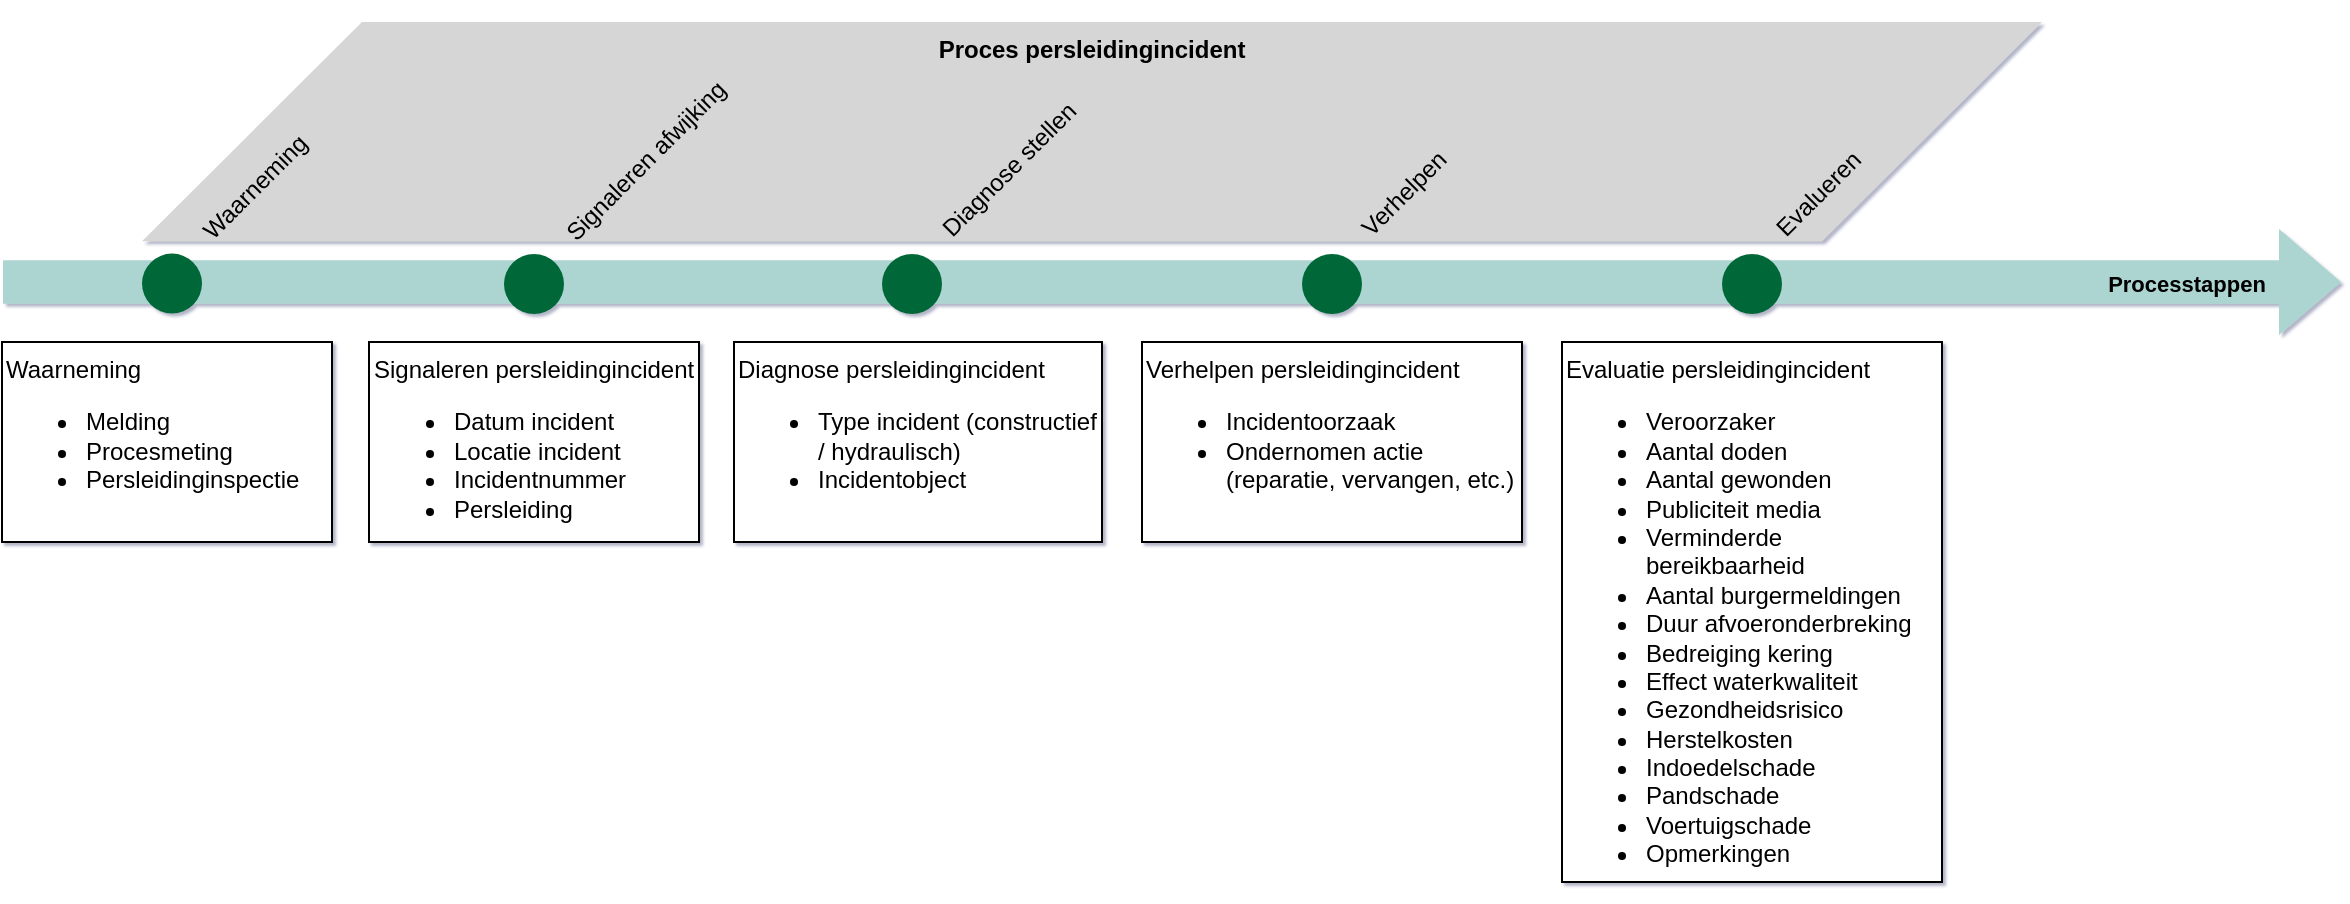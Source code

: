 <mxfile version="21.5.0" type="device">
  <diagram name="Pagina-1" id="tmRTvJ0I1_HZ19fngRLc">
    <mxGraphModel dx="1770" dy="1023" grid="1" gridSize="10" guides="1" tooltips="1" connect="1" arrows="1" fold="1" page="1" pageScale="1" pageWidth="700" pageHeight="400" math="0" shadow="1">
      <root>
        <mxCell id="0" />
        <mxCell id="1" parent="0" />
        <mxCell id="TynSG17xtWdn3vnbVzb4-16" value="Proces persleidingincident" style="shape=parallelogram;perimeter=parallelogramPerimeter;whiteSpace=wrap;html=1;fixedSize=1;size=110;horizontal=1;verticalAlign=top;fontFamily=arial;fontSize=12;fontStyle=1;strokeColor=none;fillColor=#D6D6D6;" vertex="1" parent="1">
          <mxGeometry x="70" y="20" width="950" height="109.61" as="geometry" />
        </mxCell>
        <mxCell id="TynSG17xtWdn3vnbVzb4-4" value="" style="shape=flexArrow;endArrow=classic;html=1;rounded=0;strokeColor=none;fillColor=#acd5d2;width=21.714;endSize=10;endWidth=30.286;fontFamily=arial;" edge="1" parent="1">
          <mxGeometry width="50" height="50" relative="1" as="geometry">
            <mxPoint y="150" as="sourcePoint" />
            <mxPoint x="1170" y="150" as="targetPoint" />
          </mxGeometry>
        </mxCell>
        <mxCell id="TynSG17xtWdn3vnbVzb4-30" value="Processtappen" style="edgeLabel;html=1;align=center;verticalAlign=middle;resizable=0;points=[];fontFamily=arial;labelBackgroundColor=none;fontStyle=1" vertex="1" connectable="0" parent="TynSG17xtWdn3vnbVzb4-4">
          <mxGeometry x="0.906" y="-3" relative="1" as="geometry">
            <mxPoint x="-23" y="-2" as="offset" />
          </mxGeometry>
        </mxCell>
        <mxCell id="TynSG17xtWdn3vnbVzb4-5" value="" style="ellipse;whiteSpace=wrap;html=1;aspect=fixed;strokeColor=none;fillColor=#006838;fontFamily=arial;" vertex="1" parent="1">
          <mxGeometry x="251" y="136" width="30" height="30" as="geometry" />
        </mxCell>
        <mxCell id="TynSG17xtWdn3vnbVzb4-8" value="Signaleren afwijking" style="text;html=1;strokeColor=none;fillColor=none;align=left;verticalAlign=middle;whiteSpace=wrap;rounded=0;rotation=-45;fontFamily=arial;" vertex="1" parent="1">
          <mxGeometry x="261" y="60" width="150" height="30" as="geometry" />
        </mxCell>
        <mxCell id="TynSG17xtWdn3vnbVzb4-9" value="" style="ellipse;whiteSpace=wrap;html=1;aspect=fixed;strokeColor=none;fillColor=#006838;fontFamily=arial;" vertex="1" parent="1">
          <mxGeometry x="440" y="136" width="30" height="30" as="geometry" />
        </mxCell>
        <mxCell id="TynSG17xtWdn3vnbVzb4-10" value="Diagnose stellen" style="text;html=1;strokeColor=none;fillColor=none;align=left;verticalAlign=middle;whiteSpace=wrap;rounded=0;rotation=-45;fontFamily=arial;" vertex="1" parent="1">
          <mxGeometry x="449" y="58" width="150" height="30" as="geometry" />
        </mxCell>
        <mxCell id="TynSG17xtWdn3vnbVzb4-12" value="" style="ellipse;whiteSpace=wrap;html=1;aspect=fixed;strokeColor=none;fillColor=#006838;fontFamily=arial;direction=south;" vertex="1" parent="1">
          <mxGeometry x="650" y="136" width="30" height="30" as="geometry" />
        </mxCell>
        <mxCell id="TynSG17xtWdn3vnbVzb4-13" value="Verhelpen" style="text;html=1;strokeColor=none;fillColor=none;align=left;verticalAlign=middle;whiteSpace=wrap;rounded=0;rotation=-45;fontFamily=arial;" vertex="1" parent="1">
          <mxGeometry x="660" y="61.8" width="140" height="30" as="geometry" />
        </mxCell>
        <mxCell id="TynSG17xtWdn3vnbVzb4-14" value="" style="ellipse;whiteSpace=wrap;html=1;aspect=fixed;strokeColor=none;fillColor=#006838;fontFamily=arial;direction=south;" vertex="1" parent="1">
          <mxGeometry x="860" y="136" width="30" height="30" as="geometry" />
        </mxCell>
        <mxCell id="TynSG17xtWdn3vnbVzb4-15" value="Evalueren" style="text;html=1;strokeColor=none;fillColor=none;align=left;verticalAlign=middle;whiteSpace=wrap;rounded=0;rotation=-45;fontFamily=arial;" vertex="1" parent="1">
          <mxGeometry x="870.18" y="68.61" width="120" height="30" as="geometry" />
        </mxCell>
        <mxCell id="TynSG17xtWdn3vnbVzb4-18" value="&lt;font&gt;Signaleren persleidingincident&lt;br&gt;&lt;/font&gt;&lt;ul&gt;&lt;li&gt;&lt;font&gt;Datum incident&lt;/font&gt;&lt;/li&gt;&lt;li&gt;&lt;font&gt;Locatie incident&lt;/font&gt;&lt;/li&gt;&lt;li&gt;&lt;font&gt;Incidentnummer&lt;/font&gt;&lt;/li&gt;&lt;li&gt;&lt;font&gt;Persleiding&lt;/font&gt;&lt;/li&gt;&lt;/ul&gt;" style="rounded=0;whiteSpace=wrap;html=1;align=left;verticalAlign=top;fontFamily=arial;" vertex="1" parent="1">
          <mxGeometry x="183.5" y="180" width="165" height="100" as="geometry" />
        </mxCell>
        <mxCell id="TynSG17xtWdn3vnbVzb4-19" value="&lt;font&gt;Diagnose persleidingincident&lt;br&gt;&lt;/font&gt;&lt;ul&gt;&lt;li&gt;&lt;span style=&quot;background-color: initial;&quot;&gt;Type incident (constructief / hydraulisch)&lt;/span&gt;&lt;/li&gt;&lt;li&gt;&lt;span style=&quot;background-color: initial;&quot;&gt;Incidentobject&lt;/span&gt;&lt;/li&gt;&lt;/ul&gt;" style="rounded=0;whiteSpace=wrap;html=1;align=left;verticalAlign=top;fontFamily=arial;" vertex="1" parent="1">
          <mxGeometry x="366" y="180" width="184" height="100" as="geometry" />
        </mxCell>
        <mxCell id="TynSG17xtWdn3vnbVzb4-21" value="&lt;font&gt;Verhelpen persleidingincident&lt;br&gt;&lt;/font&gt;&lt;ul&gt;&lt;li style=&quot;border-color: var(--border-color);&quot;&gt;&lt;font style=&quot;border-color: var(--border-color);&quot;&gt;Incidentoorzaak&lt;/font&gt;&lt;/li&gt;&lt;li&gt;&lt;font&gt;Ondernomen actie (reparatie, vervangen, etc.)&amp;nbsp;&lt;/font&gt;&lt;/li&gt;&lt;/ul&gt;" style="rounded=0;whiteSpace=wrap;html=1;align=left;verticalAlign=top;fontFamily=arial;" vertex="1" parent="1">
          <mxGeometry x="570" y="180" width="190" height="100" as="geometry" />
        </mxCell>
        <mxCell id="TynSG17xtWdn3vnbVzb4-23" value="&lt;font&gt;Evaluatie persleidingincident&lt;br&gt;&lt;/font&gt;&lt;ul&gt;&lt;li&gt;&lt;font&gt;Veroorzaker&lt;/font&gt;&lt;/li&gt;&lt;li&gt;&lt;font&gt;Aantal doden&lt;/font&gt;&lt;/li&gt;&lt;li&gt;&lt;font&gt;Aantal gewonden&lt;/font&gt;&lt;/li&gt;&lt;li&gt;&lt;font&gt;Publiciteit media&lt;/font&gt;&lt;/li&gt;&lt;li&gt;&lt;font&gt;Verminderde bereikbaarheid&lt;/font&gt;&lt;/li&gt;&lt;li&gt;&lt;font&gt;Aantal burgermeldingen&lt;/font&gt;&lt;/li&gt;&lt;li&gt;&lt;font&gt;Duur afvoeronderbreking&lt;/font&gt;&lt;/li&gt;&lt;li&gt;&lt;font&gt;Bedreiging kering&lt;/font&gt;&lt;/li&gt;&lt;li&gt;&lt;font&gt;Effect waterkwaliteit&lt;/font&gt;&lt;/li&gt;&lt;li&gt;&lt;font&gt;Gezondheidsrisico&lt;/font&gt;&lt;/li&gt;&lt;li&gt;&lt;font&gt;Herstelkosten&lt;/font&gt;&lt;/li&gt;&lt;li&gt;&lt;font&gt;Indoedelschade&lt;/font&gt;&lt;/li&gt;&lt;li&gt;&lt;font&gt;Pandschade&lt;/font&gt;&lt;/li&gt;&lt;li&gt;&lt;font&gt;Voertuigschade&lt;/font&gt;&lt;/li&gt;&lt;li&gt;&lt;font&gt;Opmerkingen&lt;/font&gt;&lt;/li&gt;&lt;/ul&gt;" style="rounded=0;whiteSpace=wrap;html=1;align=left;verticalAlign=top;fontFamily=arial;" vertex="1" parent="1">
          <mxGeometry x="780" y="180" width="190" height="270" as="geometry" />
        </mxCell>
        <mxCell id="TynSG17xtWdn3vnbVzb4-24" value="" style="ellipse;whiteSpace=wrap;html=1;aspect=fixed;strokeColor=none;fillColor=#006838;fontFamily=arial;" vertex="1" parent="1">
          <mxGeometry x="70" y="135.8" width="30" height="30" as="geometry" />
        </mxCell>
        <mxCell id="TynSG17xtWdn3vnbVzb4-25" value="Waarneming" style="text;html=1;strokeColor=none;fillColor=none;align=left;verticalAlign=middle;whiteSpace=wrap;rounded=0;rotation=-45;fontFamily=arial;" vertex="1" parent="1">
          <mxGeometry x="80" y="59.8" width="150" height="30" as="geometry" />
        </mxCell>
        <mxCell id="TynSG17xtWdn3vnbVzb4-26" value="&lt;font&gt;Waarneming&lt;br&gt;&lt;/font&gt;&lt;ul&gt;&lt;li&gt;&lt;span style=&quot;background-color: initial;&quot;&gt;Melding&lt;br&gt;&lt;/span&gt;&lt;/li&gt;&lt;li&gt;&lt;span style=&quot;background-color: initial;&quot;&gt;Procesmeting&lt;/span&gt;&lt;/li&gt;&lt;li&gt;&lt;span style=&quot;background-color: initial;&quot;&gt;Persleidinginspectie&lt;/span&gt;&lt;/li&gt;&lt;/ul&gt;" style="rounded=0;whiteSpace=wrap;html=1;align=left;verticalAlign=top;fontFamily=arial;" vertex="1" parent="1">
          <mxGeometry y="180" width="165" height="100" as="geometry" />
        </mxCell>
      </root>
    </mxGraphModel>
  </diagram>
</mxfile>
